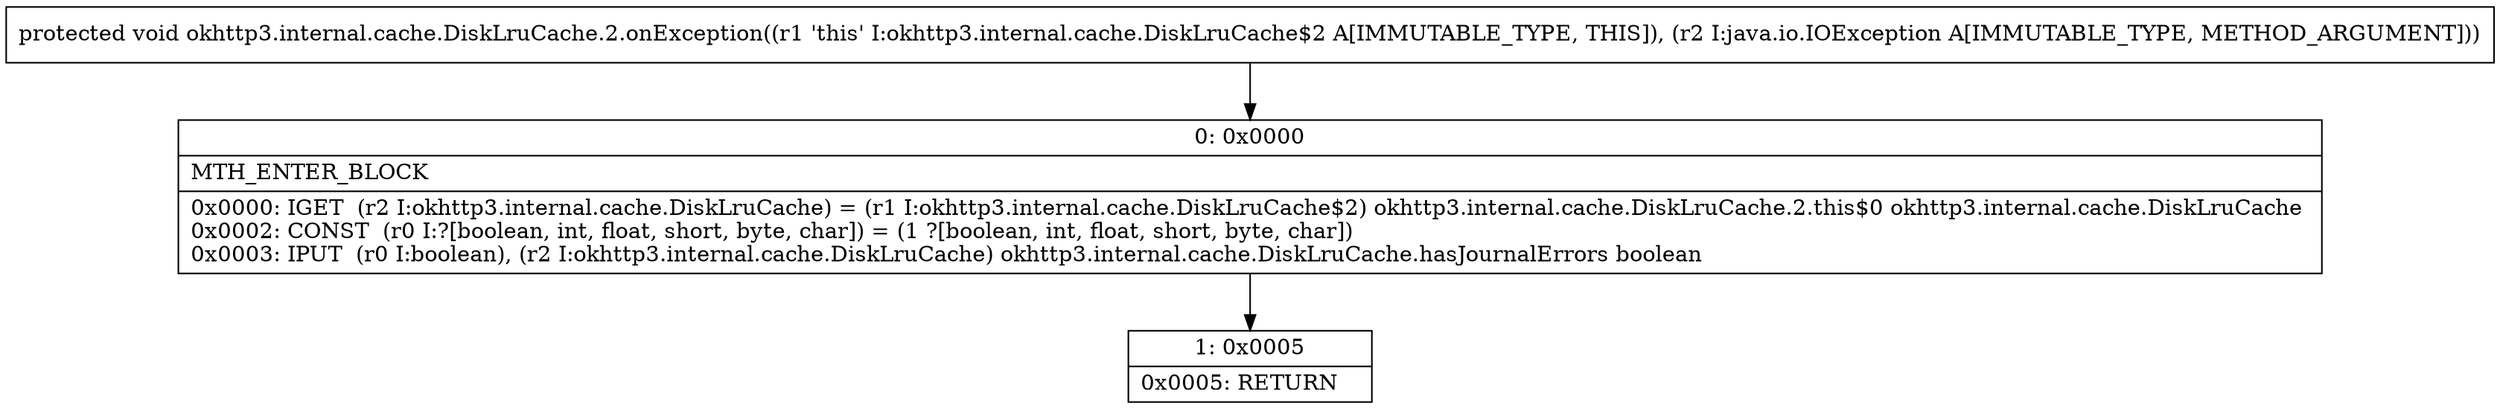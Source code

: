 digraph "CFG forokhttp3.internal.cache.DiskLruCache.2.onException(Ljava\/io\/IOException;)V" {
Node_0 [shape=record,label="{0\:\ 0x0000|MTH_ENTER_BLOCK\l|0x0000: IGET  (r2 I:okhttp3.internal.cache.DiskLruCache) = (r1 I:okhttp3.internal.cache.DiskLruCache$2) okhttp3.internal.cache.DiskLruCache.2.this$0 okhttp3.internal.cache.DiskLruCache \l0x0002: CONST  (r0 I:?[boolean, int, float, short, byte, char]) = (1 ?[boolean, int, float, short, byte, char]) \l0x0003: IPUT  (r0 I:boolean), (r2 I:okhttp3.internal.cache.DiskLruCache) okhttp3.internal.cache.DiskLruCache.hasJournalErrors boolean \l}"];
Node_1 [shape=record,label="{1\:\ 0x0005|0x0005: RETURN   \l}"];
MethodNode[shape=record,label="{protected void okhttp3.internal.cache.DiskLruCache.2.onException((r1 'this' I:okhttp3.internal.cache.DiskLruCache$2 A[IMMUTABLE_TYPE, THIS]), (r2 I:java.io.IOException A[IMMUTABLE_TYPE, METHOD_ARGUMENT])) }"];
MethodNode -> Node_0;
Node_0 -> Node_1;
}

